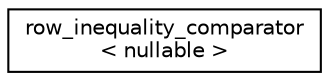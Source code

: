 digraph "Graphical Class Hierarchy"
{
  edge [fontname="Helvetica",fontsize="10",labelfontname="Helvetica",labelfontsize="10"];
  node [fontname="Helvetica",fontsize="10",shape=record];
  rankdir="LR";
  Node0 [label="row_inequality_comparator\l\< nullable \>",height=0.2,width=0.4,color="black", fillcolor="white", style="filled",URL="$structrow__inequality__comparator.html",tooltip="Operator struct that checks for less than or greater than between two rows of two tables..."];
}
